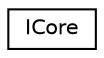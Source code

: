 digraph "Graphical Class Hierarchy"
{
  edge [fontname="Helvetica",fontsize="10",labelfontname="Helvetica",labelfontsize="10"];
  node [fontname="Helvetica",fontsize="10",shape=record];
  rankdir="LR";
  Node0 [label="ICore",height=0.2,width=0.4,color="black", fillcolor="white", style="filled",URL="$class_i_core.html"];
}
